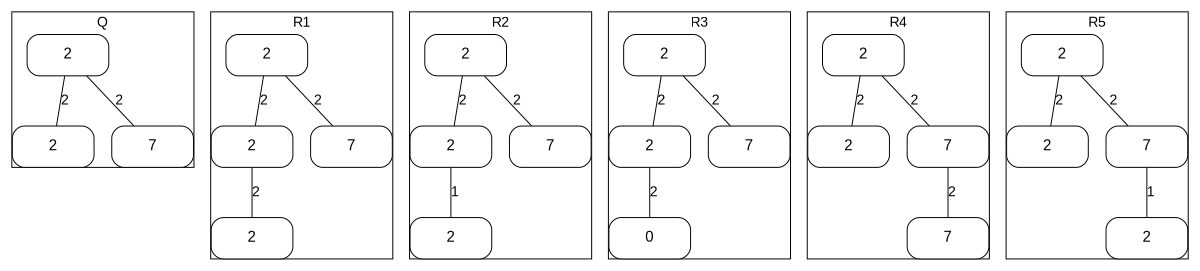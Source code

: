 graph g {
	/*rankdir = BT*/
	size="8,5"
	fontname = "Arial"
	margin=0.0002

	edge [
		fontname = "Arial"
	]

	node [
		shape = rectangle, 
		fontname = "Arial"
		fontsize = 15,
		width = 1.15,
		height = 0.58,
		style = "rounded,filled",
		fillcolor = white
	];
	/* Query and reformualtions */        	subgraph cluster_q {
		label = "Q";
		/* Node definition */
		"00" [label="2"]
		"01" [label="2"]
		"02" [label="7"]
		/* Edge definition */
		"00" -- "01" [label="2"]
		"00" -- "02" [label="2"]
	}

	subgraph cluster_1 {
		label = "R1";
		/* Node definition */
		"10" [label="2"]
		"11" [label="2"]
		"12" [label="7"]
		"13" [label="2"]
		/* Edge definition */
		"10" -- "11" [label="2"]
		"10" -- "12" [label="2"]
		"11" -- "13" [label="2"]
	}

	subgraph cluster_2 {
		label = "R2";
		/* Node definition */
		"20" [label="2"]
		"21" [label="2"]
		"22" [label="7"]
		"23" [label="2"]
		/* Edge definition */
		"20" -- "21" [label="2"]
		"20" -- "22" [label="2"]
		"21" -- "23" [label="1"]
	}

	subgraph cluster_3 {
		label = "R3";
		/* Node definition */
		"30" [label="2"]
		"31" [label="2"]
		"32" [label="7"]
		"33" [label="0"]
		/* Edge definition */
		"30" -- "31" [label="2"]
		"30" -- "32" [label="2"]
		"31" -- "33" [label="2"]
	}

	subgraph cluster_4 {
		label = "R4";
		/* Node definition */
		"40" [label="2"]
		"41" [label="2"]
		"42" [label="7"]
		"43" [label="7"]
		/* Edge definition */
		"40" -- "41" [label="2"]
		"40" -- "42" [label="2"]
		"42" -- "43" [label="2"]
	}

	subgraph cluster_5 {
		label = "R5";
		/* Node definition */
		"50" [label="2"]
		"51" [label="2"]
		"52" [label="7"]
		"53" [label="2"]
		/* Edge definition */
		"50" -- "51" [label="2"]
		"50" -- "52" [label="2"]
		"52" -- "53" [label="1"]
	}}